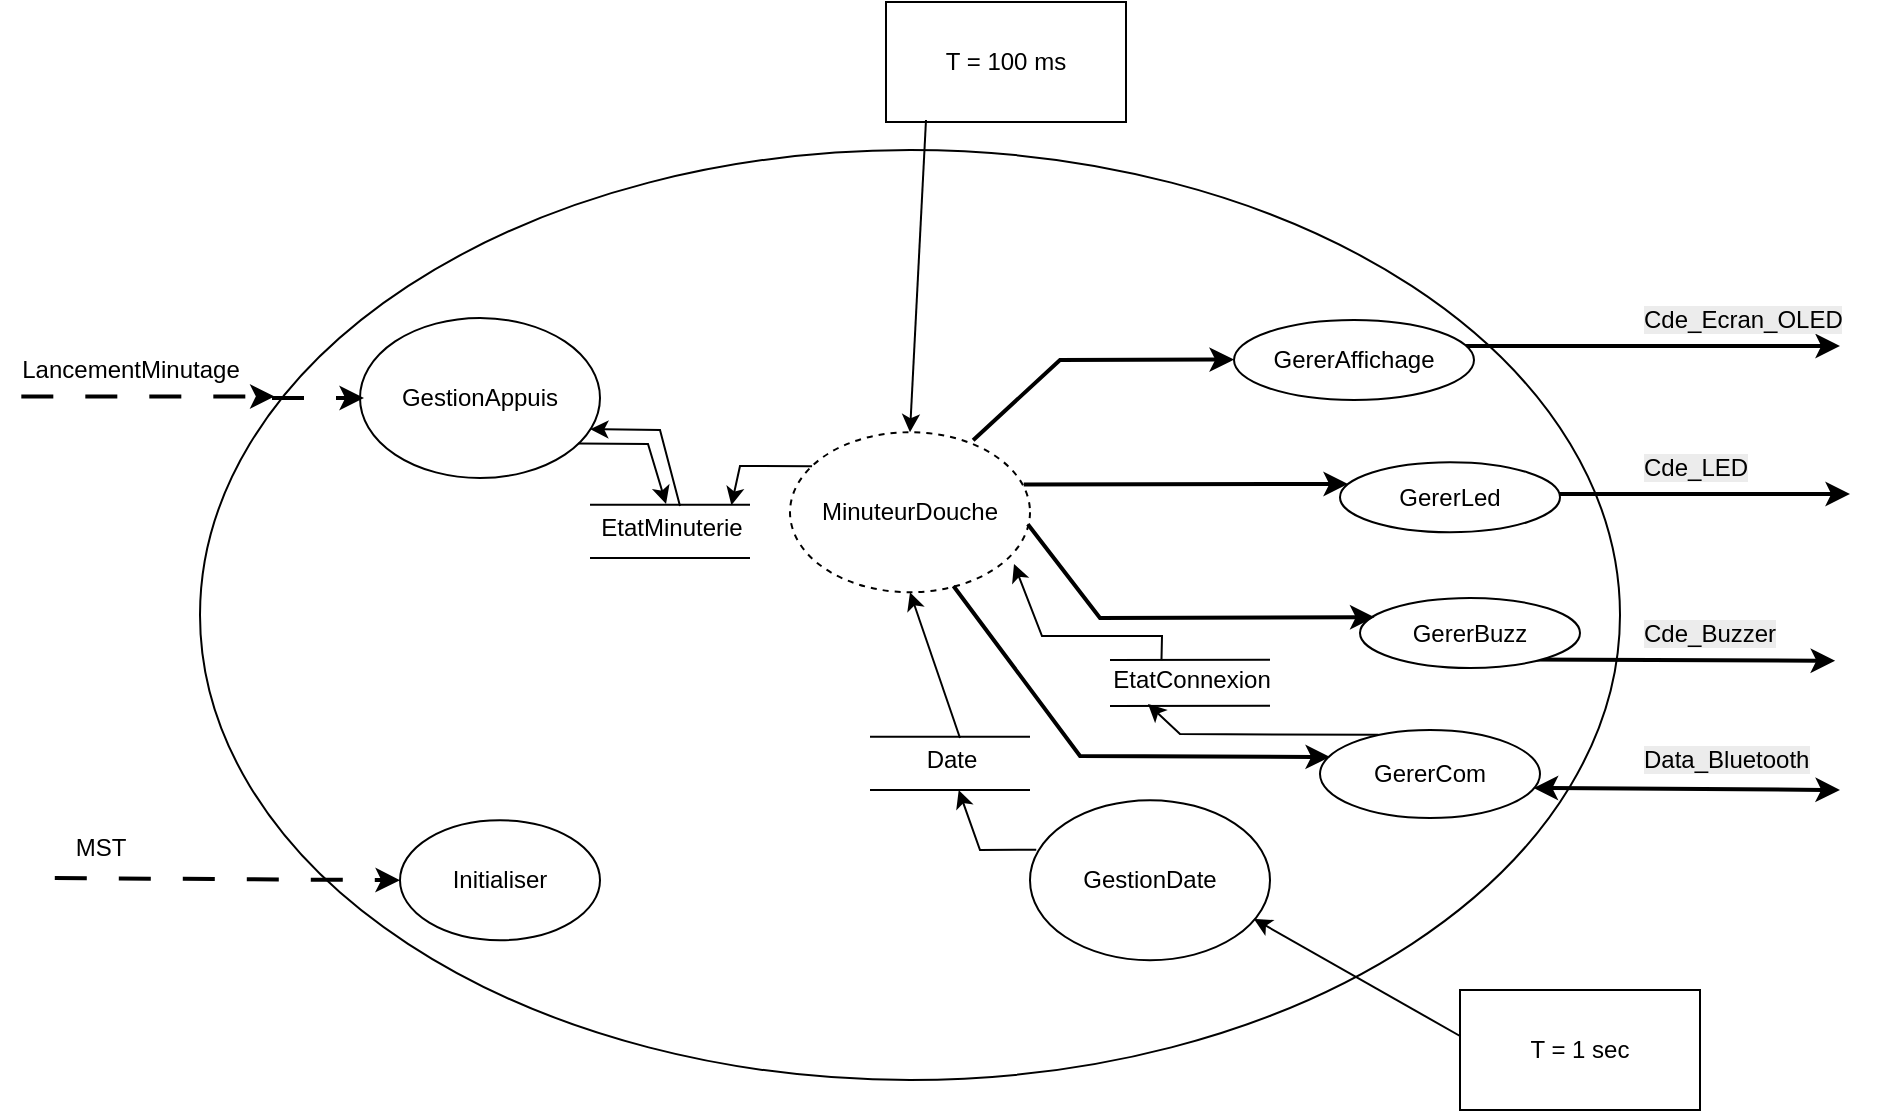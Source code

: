 <mxfile version="24.7.17">
  <diagram name="Page-1" id="CVedOwOFkiWmQy11W6_w">
    <mxGraphModel dx="594" dy="651" grid="1" gridSize="10" guides="1" tooltips="1" connect="1" arrows="1" fold="1" page="1" pageScale="1" pageWidth="1169" pageHeight="827" math="0" shadow="0">
      <root>
        <mxCell id="0" />
        <mxCell id="1" parent="0" />
        <mxCell id="GunmY-hInnLhwN2UNigt-1" value="" style="ellipse;whiteSpace=wrap;html=1;" parent="1" vertex="1">
          <mxGeometry x="250" y="190" width="710" height="465" as="geometry" />
        </mxCell>
        <mxCell id="rgkFZo5dFQeIc2XejFPW-11" value="" style="endArrow=classic;html=1;rounded=0;strokeWidth=2;" parent="1" edge="1">
          <mxGeometry width="50" height="50" relative="1" as="geometry">
            <mxPoint x="880" y="288" as="sourcePoint" />
            <mxPoint x="1070" y="288" as="targetPoint" />
          </mxGeometry>
        </mxCell>
        <mxCell id="GunmY-hInnLhwN2UNigt-2" value="GestionAppuis" style="ellipse;whiteSpace=wrap;html=1;" parent="1" vertex="1">
          <mxGeometry x="330" y="274" width="120" height="80" as="geometry" />
        </mxCell>
        <mxCell id="GunmY-hInnLhwN2UNigt-3" value="" style="endArrow=classic;html=1;rounded=0;strokeWidth=2;exitX=0.925;exitY=0.753;exitDx=0;exitDy=0;exitPerimeter=0;" parent="1" edge="1">
          <mxGeometry width="50" height="50" relative="1" as="geometry">
            <mxPoint x="881" y="444.69" as="sourcePoint" />
            <mxPoint x="1067.57" y="445.39" as="targetPoint" />
          </mxGeometry>
        </mxCell>
        <mxCell id="GunmY-hInnLhwN2UNigt-4" value="&lt;span style=&quot;caret-color: rgb(0, 0, 0); background-color: rgb(236, 236, 236);&quot;&gt;Cde_Buzzer&lt;/span&gt;" style="text;html=1;align=left;verticalAlign=middle;resizable=0;points=[];autosize=1;strokeColor=none;fillColor=none;rotation=0;" parent="1" vertex="1">
          <mxGeometry x="970" y="416.5" width="90" height="30" as="geometry" />
        </mxCell>
        <mxCell id="GunmY-hInnLhwN2UNigt-5" value="" style="endArrow=classic;html=1;rounded=0;entryX=-0.004;entryY=0.165;entryDx=0;entryDy=0;entryPerimeter=0;dashed=1;dashPattern=8 8;strokeWidth=2;exitX=0.082;exitY=0.942;exitDx=0;exitDy=0;exitPerimeter=0;" parent="1" edge="1" source="GunmY-hInnLhwN2UNigt-8">
          <mxGeometry width="50" height="50" relative="1" as="geometry">
            <mxPoint x="170" y="310" as="sourcePoint" />
            <mxPoint x="287.28" y="313.2" as="targetPoint" />
          </mxGeometry>
        </mxCell>
        <mxCell id="GunmY-hInnLhwN2UNigt-6" value="" style="endArrow=classic;html=1;rounded=0;entryX=0;entryY=0.5;entryDx=0;entryDy=0;dashed=1;dashPattern=8 8;strokeWidth=2;exitX=0.048;exitY=1.001;exitDx=0;exitDy=0;exitPerimeter=0;" parent="1" source="GunmY-hInnLhwN2UNigt-7" target="GunmY-hInnLhwN2UNigt-24" edge="1">
          <mxGeometry width="50" height="50" relative="1" as="geometry">
            <mxPoint x="262.2" y="554.1" as="sourcePoint" />
            <mxPoint x="406" y="584.11" as="targetPoint" />
          </mxGeometry>
        </mxCell>
        <mxCell id="GunmY-hInnLhwN2UNigt-7" value="MST" style="text;html=1;align=center;verticalAlign=middle;resizable=0;points=[];autosize=1;strokeColor=none;fillColor=none;" parent="1" vertex="1">
          <mxGeometry x="175" y="524" width="50" height="30" as="geometry" />
        </mxCell>
        <mxCell id="GunmY-hInnLhwN2UNigt-8" value="LancementMinutage" style="text;html=1;align=center;verticalAlign=middle;resizable=0;points=[];autosize=1;strokeColor=none;fillColor=none;" parent="1" vertex="1">
          <mxGeometry x="150" y="285" width="130" height="30" as="geometry" />
        </mxCell>
        <mxCell id="GunmY-hInnLhwN2UNigt-9" value="" style="endArrow=classic;html=1;rounded=0;entryX=0;entryY=0.5;entryDx=0;entryDy=0;dashed=1;dashPattern=8 8;strokeWidth=2;" parent="1" edge="1">
          <mxGeometry width="50" height="50" relative="1" as="geometry">
            <mxPoint x="286" y="314" as="sourcePoint" />
            <mxPoint x="332" y="314" as="targetPoint" />
          </mxGeometry>
        </mxCell>
        <mxCell id="GunmY-hInnLhwN2UNigt-11" value="GererAffichage" style="ellipse;whiteSpace=wrap;html=1;" parent="1" vertex="1">
          <mxGeometry x="767" y="275" width="120" height="40" as="geometry" />
        </mxCell>
        <mxCell id="GunmY-hInnLhwN2UNigt-24" value="Initialiser" style="ellipse;whiteSpace=wrap;html=1;" parent="1" vertex="1">
          <mxGeometry x="350" y="525.11" width="100" height="60" as="geometry" />
        </mxCell>
        <mxCell id="GunmY-hInnLhwN2UNigt-30" value="MinuteurDouche" style="ellipse;whiteSpace=wrap;html=1;dashed=1;" parent="1" vertex="1">
          <mxGeometry x="545" y="331.11" width="120" height="80" as="geometry" />
        </mxCell>
        <mxCell id="rgkFZo5dFQeIc2XejFPW-7" value="" style="endArrow=classic;html=1;rounded=0;strokeWidth=2;exitX=1;exitY=0.5;exitDx=0;exitDy=0;" parent="1" edge="1">
          <mxGeometry width="50" height="50" relative="1" as="geometry">
            <mxPoint x="895" y="362" as="sourcePoint" />
            <mxPoint x="1075" y="362" as="targetPoint" />
          </mxGeometry>
        </mxCell>
        <mxCell id="rgkFZo5dFQeIc2XejFPW-8" value="&lt;span style=&quot;caret-color: rgb(0, 0, 0); background-color: rgb(236, 236, 236);&quot;&gt;Cde_LED&lt;/span&gt;" style="text;html=1;align=left;verticalAlign=middle;resizable=0;points=[];autosize=1;strokeColor=none;fillColor=none;rotation=0;" parent="1" vertex="1">
          <mxGeometry x="970" y="334" width="80" height="30" as="geometry" />
        </mxCell>
        <mxCell id="rgkFZo5dFQeIc2XejFPW-12" value="&lt;span style=&quot;caret-color: rgb(0, 0, 0); background-color: rgb(236, 236, 236);&quot;&gt;Cde_Ecran_OLED&lt;/span&gt;" style="text;html=1;align=left;verticalAlign=middle;resizable=0;points=[];autosize=1;strokeColor=none;fillColor=none;rotation=0;" parent="1" vertex="1">
          <mxGeometry x="970" y="260" width="120" height="30" as="geometry" />
        </mxCell>
        <mxCell id="rgkFZo5dFQeIc2XejFPW-17" value="" style="endArrow=none;html=1;rounded=0;" parent="1" edge="1">
          <mxGeometry width="50" height="50" relative="1" as="geometry">
            <mxPoint x="585" y="510.0" as="sourcePoint" />
            <mxPoint x="665" y="510.0" as="targetPoint" />
          </mxGeometry>
        </mxCell>
        <mxCell id="rgkFZo5dFQeIc2XejFPW-18" value="" style="endArrow=none;html=1;rounded=0;" parent="1" edge="1">
          <mxGeometry width="50" height="50" relative="1" as="geometry">
            <mxPoint x="585" y="483.34" as="sourcePoint" />
            <mxPoint x="665" y="483.34" as="targetPoint" />
          </mxGeometry>
        </mxCell>
        <mxCell id="rgkFZo5dFQeIc2XejFPW-23" value="&lt;span style=&quot;caret-color: rgb(0, 0, 0); text-wrap: nowrap; background-color: rgb(236, 236, 236);&quot;&gt;Data_Bluetooth&lt;/span&gt;" style="text;html=1;align=left;verticalAlign=middle;whiteSpace=wrap;rounded=0;" parent="1" vertex="1">
          <mxGeometry x="970" y="480" width="60" height="30" as="geometry" />
        </mxCell>
        <mxCell id="CI9ULdqGs4X7lv5xPK4i-1" value="GererLed" style="ellipse;whiteSpace=wrap;html=1;" vertex="1" parent="1">
          <mxGeometry x="820" y="346.11" width="110" height="35" as="geometry" />
        </mxCell>
        <mxCell id="CI9ULdqGs4X7lv5xPK4i-2" value="GererBuzz" style="ellipse;whiteSpace=wrap;html=1;" vertex="1" parent="1">
          <mxGeometry x="830" y="414" width="110" height="35" as="geometry" />
        </mxCell>
        <mxCell id="CI9ULdqGs4X7lv5xPK4i-3" value="GererCom" style="ellipse;whiteSpace=wrap;html=1;" vertex="1" parent="1">
          <mxGeometry x="810" y="480" width="110" height="44" as="geometry" />
        </mxCell>
        <mxCell id="CI9ULdqGs4X7lv5xPK4i-4" value="GestionDate" style="ellipse;whiteSpace=wrap;html=1;" vertex="1" parent="1">
          <mxGeometry x="665" y="515.11" width="120" height="80" as="geometry" />
        </mxCell>
        <mxCell id="CI9ULdqGs4X7lv5xPK4i-5" value="Date" style="text;html=1;align=center;verticalAlign=middle;whiteSpace=wrap;rounded=0;" vertex="1" parent="1">
          <mxGeometry x="596" y="480" width="60" height="30" as="geometry" />
        </mxCell>
        <mxCell id="CI9ULdqGs4X7lv5xPK4i-6" value="" style="endArrow=classic;html=1;rounded=0;entryX=0.5;entryY=1;entryDx=0;entryDy=0;" edge="1" parent="1" target="GunmY-hInnLhwN2UNigt-30">
          <mxGeometry width="50" height="50" relative="1" as="geometry">
            <mxPoint x="630" y="484" as="sourcePoint" />
            <mxPoint x="680" y="434" as="targetPoint" />
          </mxGeometry>
        </mxCell>
        <mxCell id="CI9ULdqGs4X7lv5xPK4i-7" value="" style="endArrow=classic;html=1;rounded=0;entryX=0.556;entryY=1.001;entryDx=0;entryDy=0;entryPerimeter=0;exitX=0.026;exitY=0.309;exitDx=0;exitDy=0;exitPerimeter=0;" edge="1" parent="1" source="CI9ULdqGs4X7lv5xPK4i-4" target="CI9ULdqGs4X7lv5xPK4i-5">
          <mxGeometry width="50" height="50" relative="1" as="geometry">
            <mxPoint x="640" y="500" as="sourcePoint" />
            <mxPoint x="690" y="450" as="targetPoint" />
            <Array as="points">
              <mxPoint x="640" y="540" />
            </Array>
          </mxGeometry>
        </mxCell>
        <mxCell id="CI9ULdqGs4X7lv5xPK4i-15" value="" style="endArrow=none;html=1;rounded=0;" edge="1" parent="1">
          <mxGeometry width="50" height="50" relative="1" as="geometry">
            <mxPoint x="445" y="394" as="sourcePoint" />
            <mxPoint x="525" y="394" as="targetPoint" />
          </mxGeometry>
        </mxCell>
        <mxCell id="CI9ULdqGs4X7lv5xPK4i-16" value="" style="endArrow=none;html=1;rounded=0;" edge="1" parent="1">
          <mxGeometry width="50" height="50" relative="1" as="geometry">
            <mxPoint x="445" y="367.34" as="sourcePoint" />
            <mxPoint x="525" y="367.34" as="targetPoint" />
          </mxGeometry>
        </mxCell>
        <mxCell id="CI9ULdqGs4X7lv5xPK4i-17" value="EtatMinuterie" style="text;html=1;align=center;verticalAlign=middle;whiteSpace=wrap;rounded=0;" vertex="1" parent="1">
          <mxGeometry x="456" y="364" width="60" height="30" as="geometry" />
        </mxCell>
        <mxCell id="CI9ULdqGs4X7lv5xPK4i-18" value="" style="endArrow=classic;html=1;rounded=0;entryX=0.96;entryY=0.695;entryDx=0;entryDy=0;entryPerimeter=0;" edge="1" parent="1" target="GunmY-hInnLhwN2UNigt-2">
          <mxGeometry width="50" height="50" relative="1" as="geometry">
            <mxPoint x="490" y="368" as="sourcePoint" />
            <mxPoint x="465" y="295" as="targetPoint" />
            <Array as="points">
              <mxPoint x="480" y="330" />
            </Array>
          </mxGeometry>
        </mxCell>
        <mxCell id="CI9ULdqGs4X7lv5xPK4i-19" value="" style="endArrow=classic;html=1;rounded=0;entryX=0.995;entryY=0.119;entryDx=0;entryDy=0;entryPerimeter=0;exitX=0.092;exitY=0.213;exitDx=0;exitDy=0;exitPerimeter=0;" edge="1" parent="1" target="CI9ULdqGs4X7lv5xPK4i-17" source="GunmY-hInnLhwN2UNigt-30">
          <mxGeometry width="50" height="50" relative="1" as="geometry">
            <mxPoint x="544" y="412" as="sourcePoint" />
            <mxPoint x="505.36" y="382.03" as="targetPoint" />
            <Array as="points">
              <mxPoint x="520" y="348" />
            </Array>
          </mxGeometry>
        </mxCell>
        <mxCell id="CI9ULdqGs4X7lv5xPK4i-20" value="" style="endArrow=classic;html=1;rounded=0;entryX=0.467;entryY=0.1;entryDx=0;entryDy=0;entryPerimeter=0;exitX=0.91;exitY=0.784;exitDx=0;exitDy=0;exitPerimeter=0;" edge="1" parent="1" source="GunmY-hInnLhwN2UNigt-2">
          <mxGeometry width="50" height="50" relative="1" as="geometry">
            <mxPoint x="439" y="337" as="sourcePoint" />
            <mxPoint x="483.02" y="367" as="targetPoint" />
            <Array as="points">
              <mxPoint x="474" y="337" />
            </Array>
          </mxGeometry>
        </mxCell>
        <mxCell id="CI9ULdqGs4X7lv5xPK4i-21" value="" style="endArrow=classic;startArrow=classic;html=1;rounded=0;exitX=0.971;exitY=0.658;exitDx=0;exitDy=0;exitPerimeter=0;strokeWidth=2;" edge="1" parent="1" source="CI9ULdqGs4X7lv5xPK4i-3">
          <mxGeometry width="50" height="50" relative="1" as="geometry">
            <mxPoint x="910" y="510" as="sourcePoint" />
            <mxPoint x="1070" y="510" as="targetPoint" />
          </mxGeometry>
        </mxCell>
        <mxCell id="CI9ULdqGs4X7lv5xPK4i-23" value="" style="endArrow=classic;html=1;rounded=0;strokeWidth=2;entryX=0.091;entryY=0.159;entryDx=0;entryDy=0;entryPerimeter=0;exitX=0.681;exitY=0.961;exitDx=0;exitDy=0;exitPerimeter=0;" edge="1" parent="1" source="GunmY-hInnLhwN2UNigt-30">
          <mxGeometry width="50" height="50" relative="1" as="geometry">
            <mxPoint x="634.99" y="416.5" as="sourcePoint" />
            <mxPoint x="815.0" y="493.496" as="targetPoint" />
            <Array as="points">
              <mxPoint x="690" y="493" />
            </Array>
          </mxGeometry>
        </mxCell>
        <mxCell id="CI9ULdqGs4X7lv5xPK4i-24" value="" style="endArrow=classic;html=1;rounded=0;strokeWidth=2;entryX=0.066;entryY=0.274;entryDx=0;entryDy=0;entryPerimeter=0;exitX=0.991;exitY=0.575;exitDx=0;exitDy=0;exitPerimeter=0;" edge="1" parent="1" source="GunmY-hInnLhwN2UNigt-30" target="CI9ULdqGs4X7lv5xPK4i-2">
          <mxGeometry width="50" height="50" relative="1" as="geometry">
            <mxPoint x="650" y="354" as="sourcePoint" />
            <mxPoint x="830" y="431" as="targetPoint" />
            <Array as="points">
              <mxPoint x="700" y="424" />
            </Array>
          </mxGeometry>
        </mxCell>
        <mxCell id="CI9ULdqGs4X7lv5xPK4i-25" value="" style="endArrow=classic;html=1;rounded=0;strokeWidth=2;exitX=0.974;exitY=0.326;exitDx=0;exitDy=0;exitPerimeter=0;" edge="1" parent="1" source="GunmY-hInnLhwN2UNigt-30">
          <mxGeometry width="50" height="50" relative="1" as="geometry">
            <mxPoint x="644" y="357" as="sourcePoint" />
            <mxPoint x="824" y="357" as="targetPoint" />
          </mxGeometry>
        </mxCell>
        <mxCell id="CI9ULdqGs4X7lv5xPK4i-26" value="" style="endArrow=classic;html=1;rounded=0;strokeWidth=2;exitX=0.763;exitY=0.05;exitDx=0;exitDy=0;exitPerimeter=0;" edge="1" parent="1" source="GunmY-hInnLhwN2UNigt-30">
          <mxGeometry width="50" height="50" relative="1" as="geometry">
            <mxPoint x="587" y="294.79" as="sourcePoint" />
            <mxPoint x="767" y="294.79" as="targetPoint" />
            <Array as="points">
              <mxPoint x="680" y="295" />
            </Array>
          </mxGeometry>
        </mxCell>
        <mxCell id="CI9ULdqGs4X7lv5xPK4i-27" value="T = 1 sec" style="rounded=0;whiteSpace=wrap;html=1;" vertex="1" parent="1">
          <mxGeometry x="880" y="610" width="120" height="60" as="geometry" />
        </mxCell>
        <mxCell id="CI9ULdqGs4X7lv5xPK4i-28" value="" style="endArrow=classic;html=1;rounded=0;entryX=0.933;entryY=0.742;entryDx=0;entryDy=0;entryPerimeter=0;" edge="1" parent="1" target="CI9ULdqGs4X7lv5xPK4i-4">
          <mxGeometry width="50" height="50" relative="1" as="geometry">
            <mxPoint x="880" y="633" as="sourcePoint" />
            <mxPoint x="855" y="560" as="targetPoint" />
          </mxGeometry>
        </mxCell>
        <mxCell id="CI9ULdqGs4X7lv5xPK4i-29" value="T = 100 ms" style="rounded=0;whiteSpace=wrap;html=1;" vertex="1" parent="1">
          <mxGeometry x="593" y="116" width="120" height="60" as="geometry" />
        </mxCell>
        <mxCell id="CI9ULdqGs4X7lv5xPK4i-30" value="" style="endArrow=classic;html=1;rounded=0;entryX=0.5;entryY=0;entryDx=0;entryDy=0;" edge="1" parent="1" target="GunmY-hInnLhwN2UNigt-30">
          <mxGeometry width="50" height="50" relative="1" as="geometry">
            <mxPoint x="613" y="175" as="sourcePoint" />
            <mxPoint x="510" y="116" as="targetPoint" />
          </mxGeometry>
        </mxCell>
        <mxCell id="CI9ULdqGs4X7lv5xPK4i-31" value="" style="endArrow=none;html=1;rounded=0;" edge="1" parent="1">
          <mxGeometry width="50" height="50" relative="1" as="geometry">
            <mxPoint x="705" y="468" as="sourcePoint" />
            <mxPoint x="785" y="467.89" as="targetPoint" />
          </mxGeometry>
        </mxCell>
        <mxCell id="CI9ULdqGs4X7lv5xPK4i-32" value="" style="endArrow=none;html=1;rounded=0;" edge="1" parent="1">
          <mxGeometry width="50" height="50" relative="1" as="geometry">
            <mxPoint x="785" y="444.89" as="sourcePoint" />
            <mxPoint x="705" y="445.02" as="targetPoint" />
          </mxGeometry>
        </mxCell>
        <mxCell id="CI9ULdqGs4X7lv5xPK4i-33" value="EtatConnexion" style="text;html=1;align=center;verticalAlign=middle;whiteSpace=wrap;rounded=0;" vertex="1" parent="1">
          <mxGeometry x="716" y="440" width="60" height="30" as="geometry" />
        </mxCell>
        <mxCell id="CI9ULdqGs4X7lv5xPK4i-34" value="" style="endArrow=classic;html=1;rounded=0;entryX=0.5;entryY=1;entryDx=0;entryDy=0;exitX=0.229;exitY=0.069;exitDx=0;exitDy=0;exitPerimeter=0;" edge="1" parent="1">
          <mxGeometry width="50" height="50" relative="1" as="geometry">
            <mxPoint x="730.74" y="445.07" as="sourcePoint" />
            <mxPoint x="657" y="397" as="targetPoint" />
            <Array as="points">
              <mxPoint x="731" y="433" />
              <mxPoint x="671" y="433" />
            </Array>
          </mxGeometry>
        </mxCell>
        <mxCell id="CI9ULdqGs4X7lv5xPK4i-35" value="" style="endArrow=classic;html=1;rounded=0;exitX=0.265;exitY=0.055;exitDx=0;exitDy=0;exitPerimeter=0;" edge="1" parent="1" source="CI9ULdqGs4X7lv5xPK4i-3">
          <mxGeometry width="50" height="50" relative="1" as="geometry">
            <mxPoint x="767" y="480" as="sourcePoint" />
            <mxPoint x="724" y="467" as="targetPoint" />
            <Array as="points">
              <mxPoint x="740" y="482" />
              <mxPoint x="724" y="467" />
            </Array>
          </mxGeometry>
        </mxCell>
      </root>
    </mxGraphModel>
  </diagram>
</mxfile>
